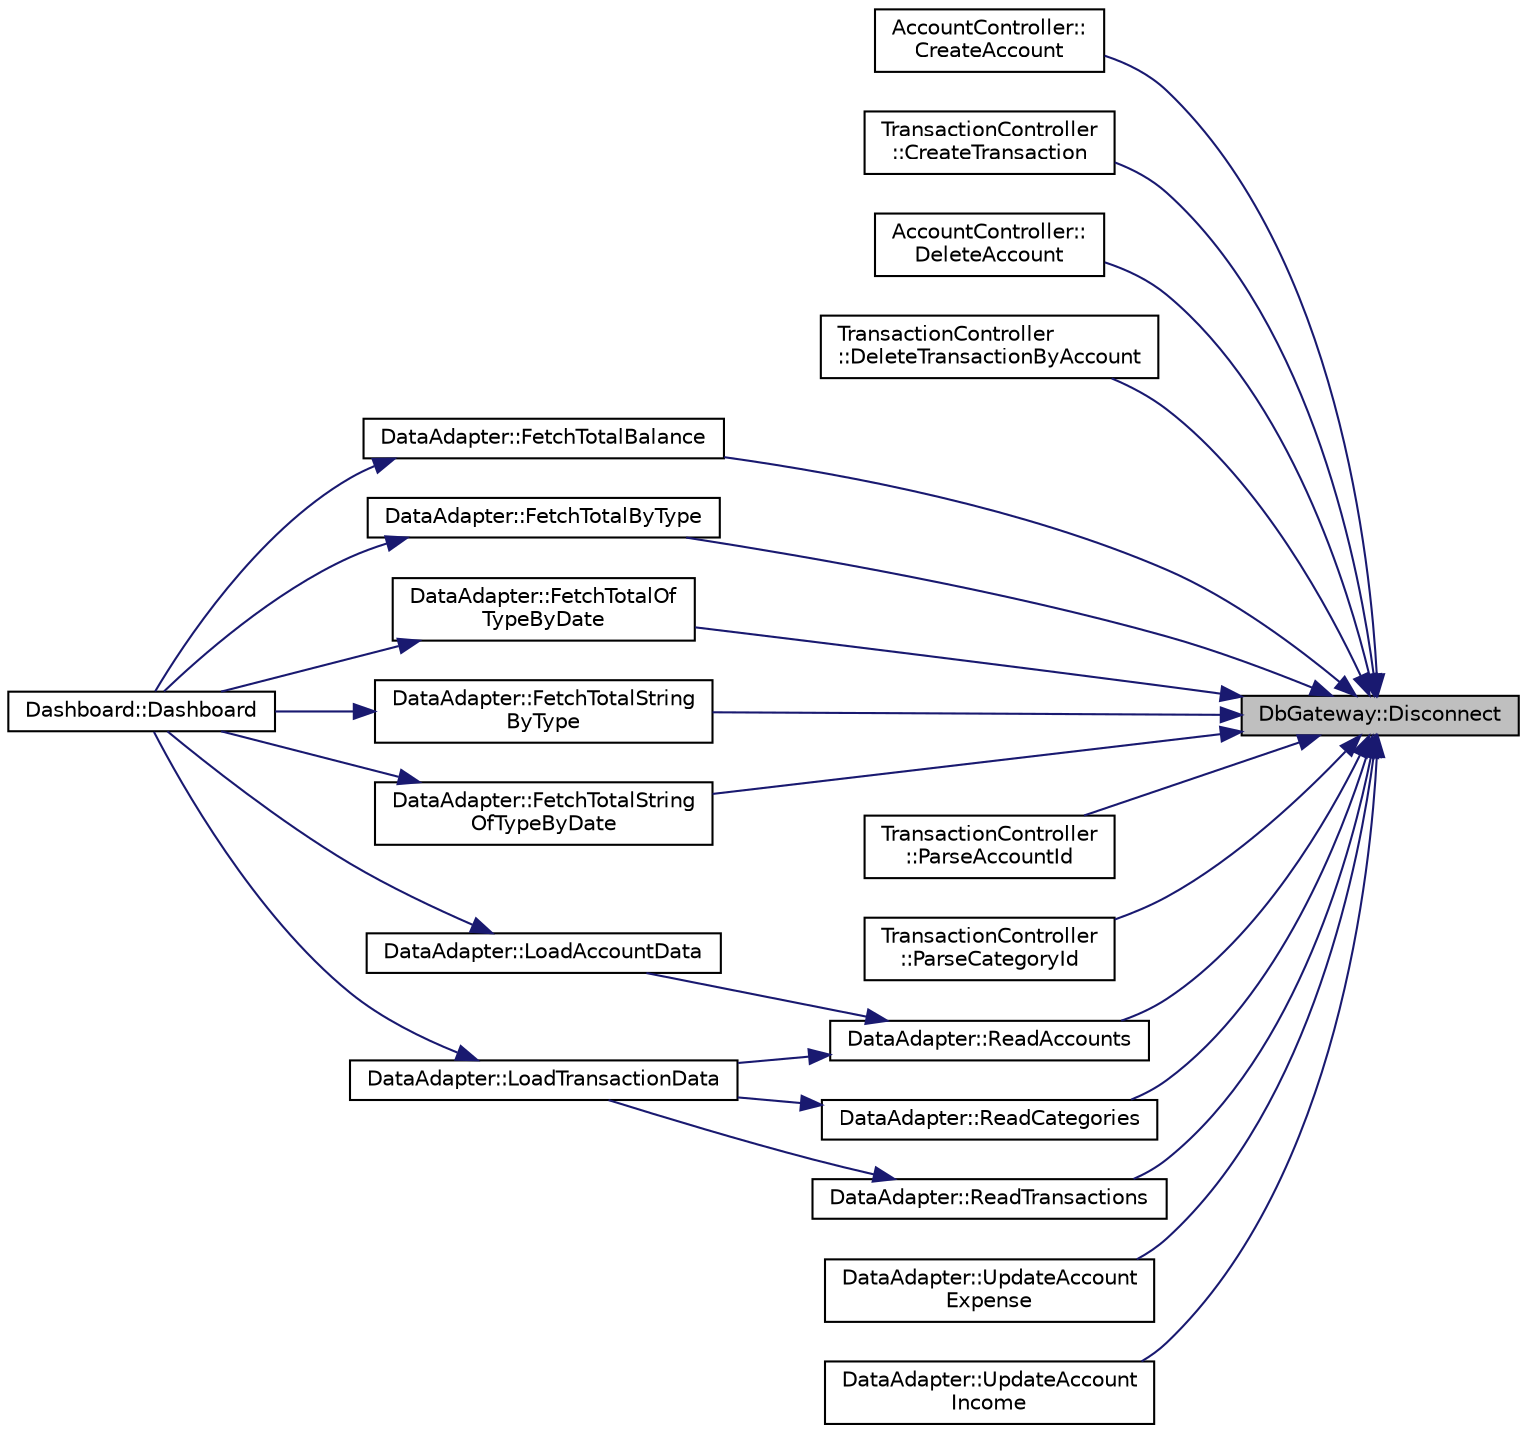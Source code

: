 digraph "DbGateway::Disconnect"
{
 // LATEX_PDF_SIZE
  edge [fontname="Helvetica",fontsize="10",labelfontname="Helvetica",labelfontsize="10"];
  node [fontname="Helvetica",fontsize="10",shape=record];
  rankdir="RL";
  Node1 [label="DbGateway::Disconnect",height=0.2,width=0.4,color="black", fillcolor="grey75", style="filled", fontcolor="black",tooltip=" "];
  Node1 -> Node2 [dir="back",color="midnightblue",fontsize="10",style="solid",fontname="Helvetica"];
  Node2 [label="AccountController::\lCreateAccount",height=0.2,width=0.4,color="black", fillcolor="white", style="filled",URL="$class_account_controller.html#ac61e5af000b619e5ff2364e9db143006",tooltip="CreateAccount create an account in the database."];
  Node1 -> Node3 [dir="back",color="midnightblue",fontsize="10",style="solid",fontname="Helvetica"];
  Node3 [label="TransactionController\l::CreateTransaction",height=0.2,width=0.4,color="black", fillcolor="white", style="filled",URL="$class_transaction_controller.html#a2f40e5157d115d10d36d1c0525b77f2d",tooltip="CreateTransaction creates a transaction based on Transaction model."];
  Node1 -> Node4 [dir="back",color="midnightblue",fontsize="10",style="solid",fontname="Helvetica"];
  Node4 [label="AccountController::\lDeleteAccount",height=0.2,width=0.4,color="black", fillcolor="white", style="filled",URL="$class_account_controller.html#a9a785cfa8b745d7e87e8c1f4de3e669e",tooltip="DeleteAccount deletes an account based on its name."];
  Node1 -> Node5 [dir="back",color="midnightblue",fontsize="10",style="solid",fontname="Helvetica"];
  Node5 [label="TransactionController\l::DeleteTransactionByAccount",height=0.2,width=0.4,color="black", fillcolor="white", style="filled",URL="$class_transaction_controller.html#a71be996714f01e6ada85efaf1a8181c0",tooltip="DeleteTransactionByAccount deletes a transaction based on its account id field."];
  Node1 -> Node6 [dir="back",color="midnightblue",fontsize="10",style="solid",fontname="Helvetica"];
  Node6 [label="DataAdapter::FetchTotalBalance",height=0.2,width=0.4,color="black", fillcolor="white", style="filled",URL="$class_data_adapter.html#a8aee113889458b4ebe0379736aa957b4",tooltip="FetchTotalBalance sum up total acount balance."];
  Node6 -> Node7 [dir="back",color="midnightblue",fontsize="10",style="solid",fontname="Helvetica"];
  Node7 [label="Dashboard::Dashboard",height=0.2,width=0.4,color="black", fillcolor="white", style="filled",URL="$class_dashboard.html#a937d0e0c1b405a283f67a95eadea3e04",tooltip=" "];
  Node1 -> Node8 [dir="back",color="midnightblue",fontsize="10",style="solid",fontname="Helvetica"];
  Node8 [label="DataAdapter::FetchTotalByType",height=0.2,width=0.4,color="black", fillcolor="white", style="filled",URL="$class_data_adapter.html#a2551f807c7d2211516e847cc9a50fc14",tooltip="FetchTotalByType sum up total transaction amount based on the given type."];
  Node8 -> Node7 [dir="back",color="midnightblue",fontsize="10",style="solid",fontname="Helvetica"];
  Node1 -> Node9 [dir="back",color="midnightblue",fontsize="10",style="solid",fontname="Helvetica"];
  Node9 [label="DataAdapter::FetchTotalOf\lTypeByDate",height=0.2,width=0.4,color="black", fillcolor="white", style="filled",URL="$class_data_adapter.html#a963c79bd3d203e51aab6646de0ef2c8c",tooltip="FetchTotalOfTypeByDate sum up total transaction amount based on the given type and date range."];
  Node9 -> Node7 [dir="back",color="midnightblue",fontsize="10",style="solid",fontname="Helvetica"];
  Node1 -> Node10 [dir="back",color="midnightblue",fontsize="10",style="solid",fontname="Helvetica"];
  Node10 [label="DataAdapter::FetchTotalString\lByType",height=0.2,width=0.4,color="black", fillcolor="white", style="filled",URL="$class_data_adapter.html#a359dbe27f6748948375b7446cf351d48",tooltip="FetchTotalStringByType sum up total transaction amount based on the given type."];
  Node10 -> Node7 [dir="back",color="midnightblue",fontsize="10",style="solid",fontname="Helvetica"];
  Node1 -> Node11 [dir="back",color="midnightblue",fontsize="10",style="solid",fontname="Helvetica"];
  Node11 [label="DataAdapter::FetchTotalString\lOfTypeByDate",height=0.2,width=0.4,color="black", fillcolor="white", style="filled",URL="$class_data_adapter.html#a63a9ba1029f0e47b2f747dfa74ee9f82",tooltip="FetchTotalStringOfTypeByDate sum up total transaction amount based on the given type and date range."];
  Node11 -> Node7 [dir="back",color="midnightblue",fontsize="10",style="solid",fontname="Helvetica"];
  Node1 -> Node12 [dir="back",color="midnightblue",fontsize="10",style="solid",fontname="Helvetica"];
  Node12 [label="TransactionController\l::ParseAccountId",height=0.2,width=0.4,color="black", fillcolor="white", style="filled",URL="$class_transaction_controller.html#a793b6222ae260176079137b9f2f79bac",tooltip="ParseAccountId returns the account id when the account name is given."];
  Node1 -> Node13 [dir="back",color="midnightblue",fontsize="10",style="solid",fontname="Helvetica"];
  Node13 [label="TransactionController\l::ParseCategoryId",height=0.2,width=0.4,color="black", fillcolor="white", style="filled",URL="$class_transaction_controller.html#aaadbe314c314300d5f546ddcf7437c24",tooltip="ParseCategoryId returns the category id when the category name is given."];
  Node1 -> Node14 [dir="back",color="midnightblue",fontsize="10",style="solid",fontname="Helvetica"];
  Node14 [label="DataAdapter::ReadAccounts",height=0.2,width=0.4,color="black", fillcolor="white", style="filled",URL="$class_data_adapter.html#aa2eb035404fb145b6215f33af3d708c0",tooltip="ReadAccounts loads account details to the QTableView model."];
  Node14 -> Node15 [dir="back",color="midnightblue",fontsize="10",style="solid",fontname="Helvetica"];
  Node15 [label="DataAdapter::LoadAccountData",height=0.2,width=0.4,color="black", fillcolor="white", style="filled",URL="$class_data_adapter.html#a7ecfe908caa813d2664e31d332a17d13",tooltip="LoadAccountData load account details to the QTableView and account names to the QComboBox at the same..."];
  Node15 -> Node7 [dir="back",color="midnightblue",fontsize="10",style="solid",fontname="Helvetica"];
  Node14 -> Node16 [dir="back",color="midnightblue",fontsize="10",style="solid",fontname="Helvetica"];
  Node16 [label="DataAdapter::LoadTransactionData",height=0.2,width=0.4,color="black", fillcolor="white", style="filled",URL="$class_data_adapter.html#a5bcb86f816305fd02bfd974e11a533f5",tooltip="LoadTransactionData loads all the transactions that are happen within the database."];
  Node16 -> Node7 [dir="back",color="midnightblue",fontsize="10",style="solid",fontname="Helvetica"];
  Node1 -> Node17 [dir="back",color="midnightblue",fontsize="10",style="solid",fontname="Helvetica"];
  Node17 [label="DataAdapter::ReadCategories",height=0.2,width=0.4,color="black", fillcolor="white", style="filled",URL="$class_data_adapter.html#a0cb8fa8e43a2ca625420f2ecab1a3dd7",tooltip="ReadCategories loads the category names that grouped by ref to the given QComboBox."];
  Node17 -> Node16 [dir="back",color="midnightblue",fontsize="10",style="solid",fontname="Helvetica"];
  Node1 -> Node18 [dir="back",color="midnightblue",fontsize="10",style="solid",fontname="Helvetica"];
  Node18 [label="DataAdapter::ReadTransactions",height=0.2,width=0.4,color="black", fillcolor="white", style="filled",URL="$class_data_adapter.html#a69d7356591477f4dadc92c1f4427ffca",tooltip="ReadTransactions loads transaction details to the QTableView model."];
  Node18 -> Node16 [dir="back",color="midnightblue",fontsize="10",style="solid",fontname="Helvetica"];
  Node1 -> Node19 [dir="back",color="midnightblue",fontsize="10",style="solid",fontname="Helvetica"];
  Node19 [label="DataAdapter::UpdateAccount\lExpense",height=0.2,width=0.4,color="black", fillcolor="white", style="filled",URL="$class_data_adapter.html#a5cbd32cc723751b7238133fb7a8552d1",tooltip="UpdateAccountExpense updates the relevant account when an expense is added."];
  Node1 -> Node20 [dir="back",color="midnightblue",fontsize="10",style="solid",fontname="Helvetica"];
  Node20 [label="DataAdapter::UpdateAccount\lIncome",height=0.2,width=0.4,color="black", fillcolor="white", style="filled",URL="$class_data_adapter.html#ac03194c6ee6b3de54287d75681fd7a8a",tooltip="UpdateAccountIncome updates the relevant account when an income is added."];
}
